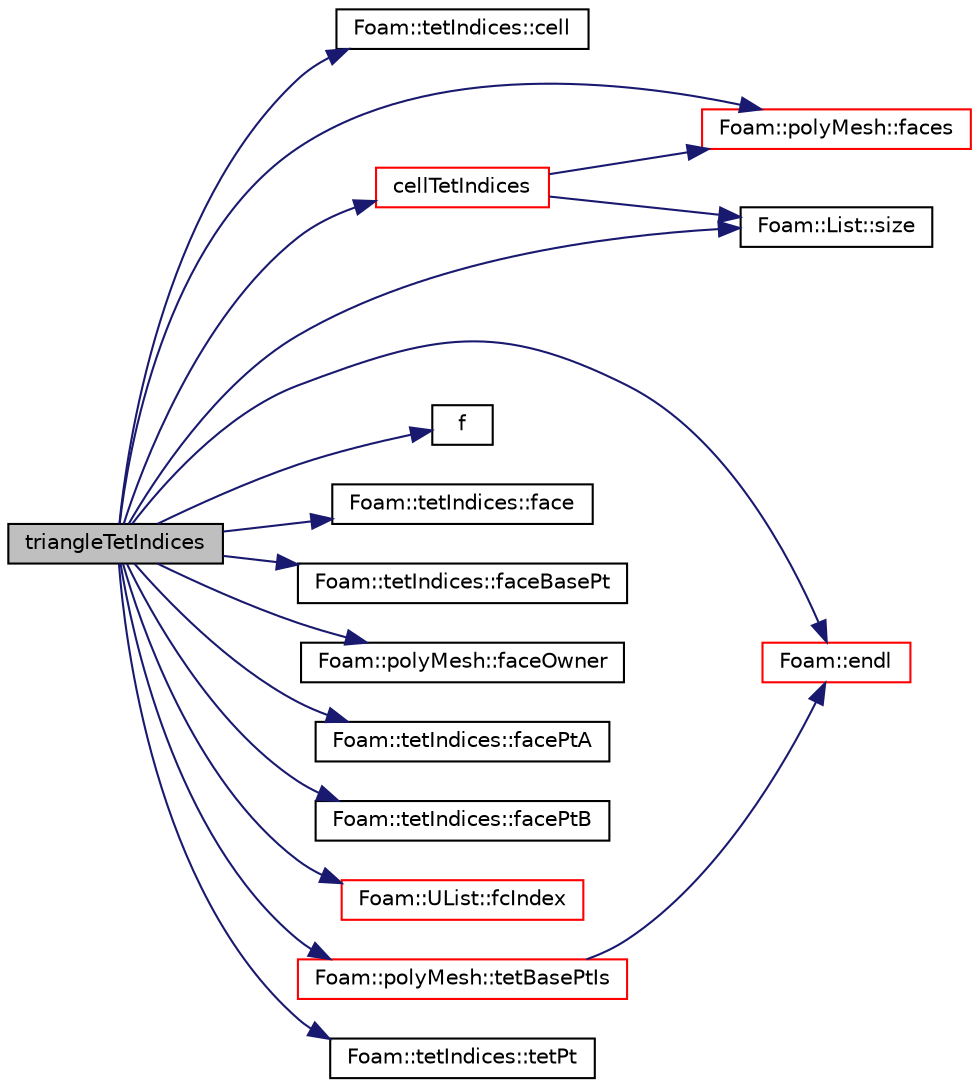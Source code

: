 digraph "triangleTetIndices"
{
  bgcolor="transparent";
  edge [fontname="Helvetica",fontsize="10",labelfontname="Helvetica",labelfontsize="10"];
  node [fontname="Helvetica",fontsize="10",shape=record];
  rankdir="LR";
  Node1 [label="triangleTetIndices",height=0.2,width=0.4,color="black", fillcolor="grey75", style="filled", fontcolor="black"];
  Node1 -> Node2 [color="midnightblue",fontsize="10",style="solid",fontname="Helvetica"];
  Node2 [label="Foam::tetIndices::cell",height=0.2,width=0.4,color="black",URL="$a02641.html#abd964e612948e0da2bdb37221829aa37",tooltip="Return the cell. "];
  Node1 -> Node3 [color="midnightblue",fontsize="10",style="solid",fontname="Helvetica"];
  Node3 [label="cellTetIndices",height=0.2,width=0.4,color="red",URL="$a01955.html#a2367ee2c1f7122a5fad6f4af3cbeb6c9",tooltip="Return the tet decomposition of the given cell, see. "];
  Node3 -> Node4 [color="midnightblue",fontsize="10",style="solid",fontname="Helvetica"];
  Node4 [label="Foam::polyMesh::faces",height=0.2,width=0.4,color="red",URL="$a01949.html#a4434536d50d4c14116249da802a1e2b2",tooltip="Return raw faces. "];
  Node3 -> Node5 [color="midnightblue",fontsize="10",style="solid",fontname="Helvetica"];
  Node5 [label="Foam::List::size",height=0.2,width=0.4,color="black",URL="$a01387.html#a8a5f6fa29bd4b500caf186f60245b384",tooltip="Override size to be inconsistent with allocated storage. "];
  Node1 -> Node6 [color="midnightblue",fontsize="10",style="solid",fontname="Helvetica"];
  Node6 [label="Foam::endl",height=0.2,width=0.4,color="red",URL="$a10958.html#a2db8fe02a0d3909e9351bb4275b23ce4",tooltip="Add newline and flush stream. "];
  Node1 -> Node7 [color="midnightblue",fontsize="10",style="solid",fontname="Helvetica"];
  Node7 [label="f",height=0.2,width=0.4,color="black",URL="$a04020.html#a888be93833ac7a23170555c69c690288"];
  Node1 -> Node8 [color="midnightblue",fontsize="10",style="solid",fontname="Helvetica"];
  Node8 [label="Foam::tetIndices::face",height=0.2,width=0.4,color="black",URL="$a02641.html#aa7c10231d818b82cefb2bb4ef6d92494",tooltip="Return the face. "];
  Node1 -> Node9 [color="midnightblue",fontsize="10",style="solid",fontname="Helvetica"];
  Node9 [label="Foam::tetIndices::faceBasePt",height=0.2,width=0.4,color="black",URL="$a02641.html#a68b24952894ad64e271369dc69792c04",tooltip="Return the face base point. "];
  Node1 -> Node10 [color="midnightblue",fontsize="10",style="solid",fontname="Helvetica"];
  Node10 [label="Foam::polyMesh::faceOwner",height=0.2,width=0.4,color="black",URL="$a01949.html#a6d4def83436c9aa4dc68e8e42c5cf268",tooltip="Return face owner. "];
  Node1 -> Node11 [color="midnightblue",fontsize="10",style="solid",fontname="Helvetica"];
  Node11 [label="Foam::tetIndices::facePtA",height=0.2,width=0.4,color="black",URL="$a02641.html#a425c9489685f39c1fe6608161f0a876f",tooltip="Return face point A. "];
  Node1 -> Node12 [color="midnightblue",fontsize="10",style="solid",fontname="Helvetica"];
  Node12 [label="Foam::tetIndices::facePtB",height=0.2,width=0.4,color="black",URL="$a02641.html#a6ab76182cf2fbace9fafc253e511e936",tooltip="Return face point B. "];
  Node1 -> Node4 [color="midnightblue",fontsize="10",style="solid",fontname="Helvetica"];
  Node1 -> Node13 [color="midnightblue",fontsize="10",style="solid",fontname="Helvetica"];
  Node13 [label="Foam::UList::fcIndex",height=0.2,width=0.4,color="red",URL="$a02828.html#af4d05e19e6cdc80f0c7acd5bbe250f69",tooltip="Return the forward circular index, i.e. the next index. "];
  Node1 -> Node5 [color="midnightblue",fontsize="10",style="solid",fontname="Helvetica"];
  Node1 -> Node14 [color="midnightblue",fontsize="10",style="solid",fontname="Helvetica"];
  Node14 [label="Foam::polyMesh::tetBasePtIs",height=0.2,width=0.4,color="red",URL="$a01949.html#af5d47c5deccb842cb4b331facc1aa22a",tooltip="Return the tetBasePtIs. "];
  Node14 -> Node6 [color="midnightblue",fontsize="10",style="solid",fontname="Helvetica"];
  Node1 -> Node15 [color="midnightblue",fontsize="10",style="solid",fontname="Helvetica"];
  Node15 [label="Foam::tetIndices::tetPt",height=0.2,width=0.4,color="black",URL="$a02641.html#ac91df29c239ce81d2deef56c9f5769c4",tooltip="Return the characterising tetPtI. "];
}
